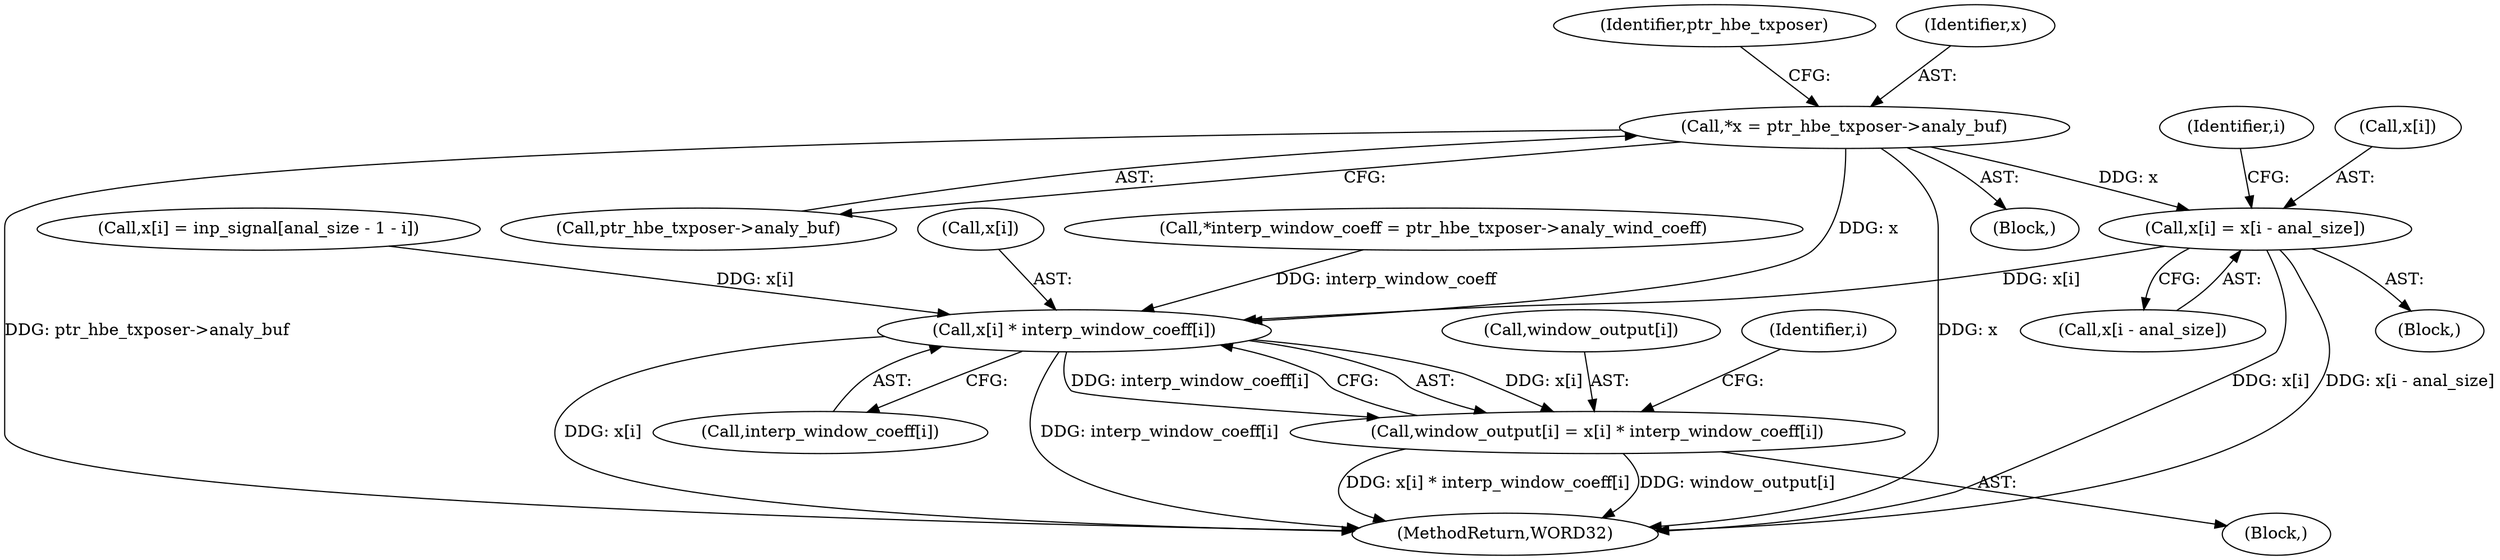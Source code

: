 digraph "0_Android_04e8cd58f075bec5892e369c8deebca9c67e855c_2@array" {
"1000222" [label="(Call,x[i] = x[i - anal_size])"];
"1000157" [label="(Call,*x = ptr_hbe_txposer->analy_buf)"];
"1000268" [label="(Call,x[i] * interp_window_coeff[i])"];
"1000264" [label="(Call,window_output[i] = x[i] * interp_window_coeff[i])"];
"1000226" [label="(Call,x[i - anal_size])"];
"1000165" [label="(Identifier,ptr_hbe_txposer)"];
"1000265" [label="(Call,window_output[i])"];
"1000220" [label="(Identifier,i)"];
"1000131" [label="(Block,)"];
"1000243" [label="(Call,x[i] = inp_signal[anal_size - 1 - i])"];
"1000157" [label="(Call,*x = ptr_hbe_txposer->analy_buf)"];
"1000272" [label="(Call,interp_window_coeff[i])"];
"1000264" [label="(Call,window_output[i] = x[i] * interp_window_coeff[i])"];
"1000263" [label="(Block,)"];
"1000269" [label="(Call,x[i])"];
"1000223" [label="(Call,x[i])"];
"1000158" [label="(Identifier,x)"];
"1000262" [label="(Identifier,i)"];
"1000159" [label="(Call,ptr_hbe_txposer->analy_buf)"];
"1000579" [label="(MethodReturn,WORD32)"];
"1000221" [label="(Block,)"];
"1000222" [label="(Call,x[i] = x[i - anal_size])"];
"1000268" [label="(Call,x[i] * interp_window_coeff[i])"];
"1000151" [label="(Call,*interp_window_coeff = ptr_hbe_txposer->analy_wind_coeff)"];
"1000222" -> "1000221"  [label="AST: "];
"1000222" -> "1000226"  [label="CFG: "];
"1000223" -> "1000222"  [label="AST: "];
"1000226" -> "1000222"  [label="AST: "];
"1000220" -> "1000222"  [label="CFG: "];
"1000222" -> "1000579"  [label="DDG: x[i]"];
"1000222" -> "1000579"  [label="DDG: x[i - anal_size]"];
"1000157" -> "1000222"  [label="DDG: x"];
"1000222" -> "1000268"  [label="DDG: x[i]"];
"1000157" -> "1000131"  [label="AST: "];
"1000157" -> "1000159"  [label="CFG: "];
"1000158" -> "1000157"  [label="AST: "];
"1000159" -> "1000157"  [label="AST: "];
"1000165" -> "1000157"  [label="CFG: "];
"1000157" -> "1000579"  [label="DDG: ptr_hbe_txposer->analy_buf"];
"1000157" -> "1000579"  [label="DDG: x"];
"1000157" -> "1000268"  [label="DDG: x"];
"1000268" -> "1000264"  [label="AST: "];
"1000268" -> "1000272"  [label="CFG: "];
"1000269" -> "1000268"  [label="AST: "];
"1000272" -> "1000268"  [label="AST: "];
"1000264" -> "1000268"  [label="CFG: "];
"1000268" -> "1000579"  [label="DDG: x[i]"];
"1000268" -> "1000579"  [label="DDG: interp_window_coeff[i]"];
"1000268" -> "1000264"  [label="DDG: x[i]"];
"1000268" -> "1000264"  [label="DDG: interp_window_coeff[i]"];
"1000243" -> "1000268"  [label="DDG: x[i]"];
"1000151" -> "1000268"  [label="DDG: interp_window_coeff"];
"1000264" -> "1000263"  [label="AST: "];
"1000265" -> "1000264"  [label="AST: "];
"1000262" -> "1000264"  [label="CFG: "];
"1000264" -> "1000579"  [label="DDG: window_output[i]"];
"1000264" -> "1000579"  [label="DDG: x[i] * interp_window_coeff[i]"];
}

